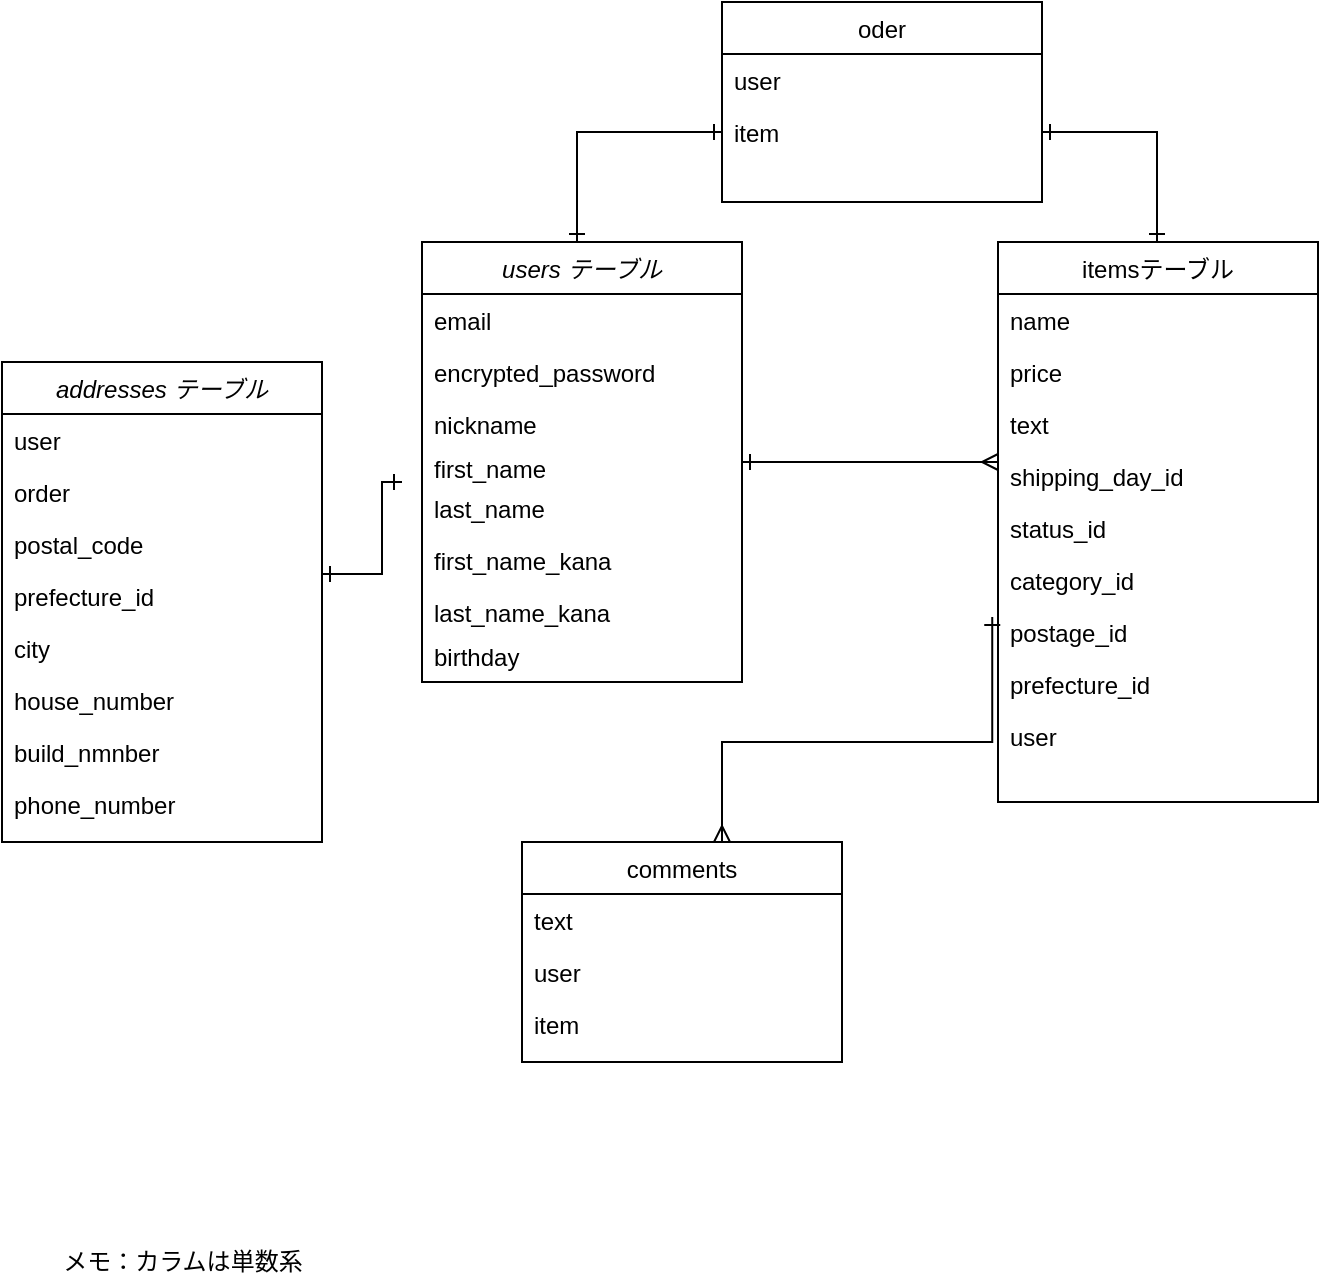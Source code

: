 <mxfile>
    <diagram id="UaRfNkEebDCC0fpTns_X" name="ページ1">
        <mxGraphModel dx="883" dy="782" grid="1" gridSize="10" guides="1" tooltips="1" connect="1" arrows="1" fold="1" page="1" pageScale="1" pageWidth="827" pageHeight="1169" math="0" shadow="0">
            <root>
                <mxCell id="0"/>
                <mxCell id="1" parent="0"/>
                <mxCell id="105" value="users テーブル" style="swimlane;fontStyle=2;align=center;verticalAlign=top;childLayout=stackLayout;horizontal=1;startSize=26;horizontalStack=0;resizeParent=1;resizeLast=0;collapsible=1;marginBottom=0;rounded=0;shadow=0;strokeWidth=1;" vertex="1" parent="1">
                    <mxGeometry x="220" y="120" width="160" height="220" as="geometry">
                        <mxRectangle x="230" y="140" width="160" height="26" as="alternateBounds"/>
                    </mxGeometry>
                </mxCell>
                <mxCell id="106" value="email" style="text;align=left;verticalAlign=top;spacingLeft=4;spacingRight=4;overflow=hidden;rotatable=0;points=[[0,0.5],[1,0.5]];portConstraint=eastwest;" vertex="1" parent="105">
                    <mxGeometry y="26" width="160" height="26" as="geometry"/>
                </mxCell>
                <mxCell id="107" value="encrypted_password" style="text;align=left;verticalAlign=top;spacingLeft=4;spacingRight=4;overflow=hidden;rotatable=0;points=[[0,0.5],[1,0.5]];portConstraint=eastwest;rounded=0;shadow=0;html=0;" vertex="1" parent="105">
                    <mxGeometry y="52" width="160" height="26" as="geometry"/>
                </mxCell>
                <mxCell id="108" value="nickname" style="text;align=left;verticalAlign=top;spacingLeft=4;spacingRight=4;overflow=hidden;rotatable=0;points=[[0,0.5],[1,0.5]];portConstraint=eastwest;rounded=0;shadow=0;html=0;" vertex="1" parent="105">
                    <mxGeometry y="78" width="160" height="26" as="geometry"/>
                </mxCell>
                <mxCell id="109" value="comments" style="swimlane;fontStyle=0;align=center;verticalAlign=top;childLayout=stackLayout;horizontal=1;startSize=26;horizontalStack=0;resizeParent=1;resizeLast=0;collapsible=1;marginBottom=0;rounded=0;shadow=0;strokeWidth=1;" vertex="1" parent="1">
                    <mxGeometry x="270" y="420" width="160" height="110" as="geometry">
                        <mxRectangle x="340" y="380" width="170" height="26" as="alternateBounds"/>
                    </mxGeometry>
                </mxCell>
                <mxCell id="110" value="text" style="text;align=left;verticalAlign=top;spacingLeft=4;spacingRight=4;overflow=hidden;rotatable=0;points=[[0,0.5],[1,0.5]];portConstraint=eastwest;" vertex="1" parent="109">
                    <mxGeometry y="26" width="160" height="26" as="geometry"/>
                </mxCell>
                <mxCell id="111" value="user" style="text;align=left;verticalAlign=top;spacingLeft=4;spacingRight=4;overflow=hidden;rotatable=0;points=[[0,0.5],[1,0.5]];portConstraint=eastwest;" vertex="1" parent="109">
                    <mxGeometry y="52" width="160" height="26" as="geometry"/>
                </mxCell>
                <mxCell id="112" value="item" style="text;align=left;verticalAlign=top;spacingLeft=4;spacingRight=4;overflow=hidden;rotatable=0;points=[[0,0.5],[1,0.5]];portConstraint=eastwest;" vertex="1" parent="109">
                    <mxGeometry y="78" width="160" height="26" as="geometry"/>
                </mxCell>
                <mxCell id="113" value="itemsテーブル" style="swimlane;fontStyle=0;align=center;verticalAlign=top;childLayout=stackLayout;horizontal=1;startSize=26;horizontalStack=0;resizeParent=1;resizeLast=0;collapsible=1;marginBottom=0;rounded=0;shadow=0;strokeWidth=1;" vertex="1" parent="1">
                    <mxGeometry x="508" y="120" width="160" height="280" as="geometry">
                        <mxRectangle x="550" y="140" width="160" height="26" as="alternateBounds"/>
                    </mxGeometry>
                </mxCell>
                <mxCell id="114" value="name" style="text;align=left;verticalAlign=top;spacingLeft=4;spacingRight=4;overflow=hidden;rotatable=0;points=[[0,0.5],[1,0.5]];portConstraint=eastwest;" vertex="1" parent="113">
                    <mxGeometry y="26" width="160" height="26" as="geometry"/>
                </mxCell>
                <mxCell id="116" value="price" style="text;align=left;verticalAlign=top;spacingLeft=4;spacingRight=4;overflow=hidden;rotatable=0;points=[[0,0.5],[1,0.5]];portConstraint=eastwest;rounded=0;shadow=0;html=0;" vertex="1" parent="113">
                    <mxGeometry y="52" width="160" height="26" as="geometry"/>
                </mxCell>
                <mxCell id="117" value="text" style="text;align=left;verticalAlign=top;spacingLeft=4;spacingRight=4;overflow=hidden;rotatable=0;points=[[0,0.5],[1,0.5]];portConstraint=eastwest;rounded=0;shadow=0;html=0;" vertex="1" parent="113">
                    <mxGeometry y="78" width="160" height="26" as="geometry"/>
                </mxCell>
                <mxCell id="118" value="shipping_day_id" style="text;align=left;verticalAlign=top;spacingLeft=4;spacingRight=4;overflow=hidden;rotatable=0;points=[[0,0.5],[1,0.5]];portConstraint=eastwest;rounded=0;shadow=0;html=0;" vertex="1" parent="113">
                    <mxGeometry y="104" width="160" height="26" as="geometry"/>
                </mxCell>
                <mxCell id="119" value="status_id" style="text;align=left;verticalAlign=top;spacingLeft=4;spacingRight=4;overflow=hidden;rotatable=0;points=[[0,0.5],[1,0.5]];portConstraint=eastwest;rounded=0;shadow=0;html=0;" vertex="1" parent="113">
                    <mxGeometry y="130" width="160" height="26" as="geometry"/>
                </mxCell>
                <mxCell id="120" value="category_id" style="text;align=left;verticalAlign=top;spacingLeft=4;spacingRight=4;overflow=hidden;rotatable=0;points=[[0,0.5],[1,0.5]];portConstraint=eastwest;" vertex="1" parent="113">
                    <mxGeometry y="156" width="160" height="26" as="geometry"/>
                </mxCell>
                <mxCell id="122" value="postage_id" style="text;align=left;verticalAlign=top;spacingLeft=4;spacingRight=4;overflow=hidden;rotatable=0;points=[[0,0.5],[1,0.5]];portConstraint=eastwest;rounded=0;shadow=0;html=0;" vertex="1" parent="113">
                    <mxGeometry y="182" width="160" height="26" as="geometry"/>
                </mxCell>
                <mxCell id="142" value="prefecture_id" style="text;align=left;verticalAlign=top;spacingLeft=4;spacingRight=4;overflow=hidden;rotatable=0;points=[[0,0.5],[1,0.5]];portConstraint=eastwest;rounded=0;shadow=0;html=0;" vertex="1" parent="113">
                    <mxGeometry y="208" width="160" height="26" as="geometry"/>
                </mxCell>
                <mxCell id="152" value="user" style="text;align=left;verticalAlign=top;spacingLeft=4;spacingRight=4;overflow=hidden;rotatable=0;points=[[0,0.5],[1,0.5]];portConstraint=eastwest;rounded=0;shadow=0;html=0;" vertex="1" parent="113">
                    <mxGeometry y="234" width="160" height="26" as="geometry"/>
                </mxCell>
                <mxCell id="124" value="" style="endArrow=ERmany;shadow=0;strokeWidth=1;rounded=0;endFill=0;edgeStyle=elbowEdgeStyle;elbow=vertical;startArrow=ERone;startFill=0;" edge="1" parent="1" source="105" target="113">
                    <mxGeometry x="0.5" y="41" relative="1" as="geometry">
                        <mxPoint x="380" y="192" as="sourcePoint"/>
                        <mxPoint x="540" y="192" as="targetPoint"/>
                        <mxPoint x="-40" y="32" as="offset"/>
                    </mxGeometry>
                </mxCell>
                <mxCell id="125" value="addresses テーブル" style="swimlane;fontStyle=2;align=center;verticalAlign=top;childLayout=stackLayout;horizontal=1;startSize=26;horizontalStack=0;resizeParent=1;resizeLast=0;collapsible=1;marginBottom=0;rounded=0;shadow=0;strokeWidth=1;" vertex="1" parent="1">
                    <mxGeometry x="10" y="180" width="160" height="240" as="geometry">
                        <mxRectangle x="230" y="140" width="160" height="26" as="alternateBounds"/>
                    </mxGeometry>
                </mxCell>
                <mxCell id="127" value="user" style="text;align=left;verticalAlign=top;spacingLeft=4;spacingRight=4;overflow=hidden;rotatable=0;points=[[0,0.5],[1,0.5]];portConstraint=eastwest;rounded=0;shadow=0;html=0;" vertex="1" parent="125">
                    <mxGeometry y="26" width="160" height="26" as="geometry"/>
                </mxCell>
                <mxCell id="143" value="order" style="text;align=left;verticalAlign=top;spacingLeft=4;spacingRight=4;overflow=hidden;rotatable=0;points=[[0,0.5],[1,0.5]];portConstraint=eastwest;rounded=0;shadow=0;html=0;" vertex="1" parent="125">
                    <mxGeometry y="52" width="160" height="26" as="geometry"/>
                </mxCell>
                <mxCell id="128" value="postal_code" style="text;align=left;verticalAlign=top;spacingLeft=4;spacingRight=4;overflow=hidden;rotatable=0;points=[[0,0.5],[1,0.5]];portConstraint=eastwest;rounded=0;shadow=0;html=0;" vertex="1" parent="125">
                    <mxGeometry y="78" width="160" height="26" as="geometry"/>
                </mxCell>
                <mxCell id="144" value="prefecture_id" style="text;align=left;verticalAlign=top;spacingLeft=4;spacingRight=4;overflow=hidden;rotatable=0;points=[[0,0.5],[1,0.5]];portConstraint=eastwest;rounded=0;shadow=0;html=0;" vertex="1" parent="125">
                    <mxGeometry y="104" width="160" height="26" as="geometry"/>
                </mxCell>
                <mxCell id="135" value="city" style="text;align=left;verticalAlign=top;spacingLeft=4;spacingRight=4;overflow=hidden;rotatable=0;points=[[0,0.5],[1,0.5]];portConstraint=eastwest;rounded=0;shadow=0;html=0;" vertex="1" parent="125">
                    <mxGeometry y="130" width="160" height="26" as="geometry"/>
                </mxCell>
                <mxCell id="145" value="house_number" style="text;align=left;verticalAlign=top;spacingLeft=4;spacingRight=4;overflow=hidden;rotatable=0;points=[[0,0.5],[1,0.5]];portConstraint=eastwest;rounded=0;shadow=0;html=0;" vertex="1" parent="125">
                    <mxGeometry y="156" width="160" height="26" as="geometry"/>
                </mxCell>
                <mxCell id="146" value="build_nmnber" style="text;align=left;verticalAlign=top;spacingLeft=4;spacingRight=4;overflow=hidden;rotatable=0;points=[[0,0.5],[1,0.5]];portConstraint=eastwest;rounded=0;shadow=0;html=0;" vertex="1" parent="125">
                    <mxGeometry y="182" width="160" height="26" as="geometry"/>
                </mxCell>
                <mxCell id="134" value="phone_number" style="text;align=left;verticalAlign=top;spacingLeft=4;spacingRight=4;overflow=hidden;rotatable=0;points=[[0,0.5],[1,0.5]];portConstraint=eastwest;rounded=0;shadow=0;html=0;" vertex="1" parent="125">
                    <mxGeometry y="208" width="160" height="26" as="geometry"/>
                </mxCell>
                <mxCell id="129" value="first_name" style="text;align=left;verticalAlign=top;spacingLeft=4;spacingRight=4;overflow=hidden;rotatable=0;points=[[0,0.5],[1,0.5]];portConstraint=eastwest;rounded=0;shadow=0;html=0;" vertex="1" parent="1">
                    <mxGeometry x="220" y="220" width="160" height="26" as="geometry"/>
                </mxCell>
                <mxCell id="130" value="last_name" style="text;align=left;verticalAlign=top;spacingLeft=4;spacingRight=4;overflow=hidden;rotatable=0;points=[[0,0.5],[1,0.5]];portConstraint=eastwest;" vertex="1" parent="1">
                    <mxGeometry x="220" y="240" width="160" height="26" as="geometry"/>
                </mxCell>
                <mxCell id="131" value="first_name_kana" style="text;align=left;verticalAlign=top;spacingLeft=4;spacingRight=4;overflow=hidden;rotatable=0;points=[[0,0.5],[1,0.5]];portConstraint=eastwest;rounded=0;shadow=0;html=0;" vertex="1" parent="1">
                    <mxGeometry x="220" y="266" width="160" height="26" as="geometry"/>
                </mxCell>
                <mxCell id="132" value="last_name_kana" style="text;align=left;verticalAlign=top;spacingLeft=4;spacingRight=4;overflow=hidden;rotatable=0;points=[[0,0.5],[1,0.5]];portConstraint=eastwest;rounded=0;shadow=0;html=0;" vertex="1" parent="1">
                    <mxGeometry x="220" y="292" width="160" height="26" as="geometry"/>
                </mxCell>
                <mxCell id="133" value="birthday" style="text;align=left;verticalAlign=top;spacingLeft=4;spacingRight=4;overflow=hidden;rotatable=0;points=[[0,0.5],[1,0.5]];portConstraint=eastwest;rounded=0;shadow=0;html=0;" vertex="1" parent="1">
                    <mxGeometry x="220" y="314" width="160" height="26" as="geometry"/>
                </mxCell>
                <mxCell id="136" value="oder" style="swimlane;fontStyle=0;align=center;verticalAlign=top;childLayout=stackLayout;horizontal=1;startSize=26;horizontalStack=0;resizeParent=1;resizeLast=0;collapsible=1;marginBottom=0;rounded=0;shadow=0;strokeWidth=1;" vertex="1" parent="1">
                    <mxGeometry x="370" width="160" height="100" as="geometry">
                        <mxRectangle x="340" y="380" width="170" height="26" as="alternateBounds"/>
                    </mxGeometry>
                </mxCell>
                <mxCell id="137" value="user" style="text;align=left;verticalAlign=top;spacingLeft=4;spacingRight=4;overflow=hidden;rotatable=0;points=[[0,0.5],[1,0.5]];portConstraint=eastwest;" vertex="1" parent="136">
                    <mxGeometry y="26" width="160" height="26" as="geometry"/>
                </mxCell>
                <mxCell id="138" value="item" style="text;align=left;verticalAlign=top;spacingLeft=4;spacingRight=4;overflow=hidden;rotatable=0;points=[[0,0.5],[1,0.5]];portConstraint=eastwest;" vertex="1" parent="136">
                    <mxGeometry y="52" width="160" height="26" as="geometry"/>
                </mxCell>
                <mxCell id="139" value="" style="endArrow=ERone;shadow=0;strokeWidth=1;rounded=0;endFill=0;edgeStyle=elbowEdgeStyle;elbow=vertical;startArrow=ERone;startFill=0;exitX=1;exitY=0.5;exitDx=0;exitDy=0;" edge="1" parent="1" source="138">
                    <mxGeometry x="0.5" y="41" relative="1" as="geometry">
                        <mxPoint x="588" y="70" as="sourcePoint"/>
                        <mxPoint x="587.5" y="120" as="targetPoint"/>
                        <mxPoint x="-40" y="32" as="offset"/>
                        <Array as="points">
                            <mxPoint x="650" y="65"/>
                            <mxPoint x="547.5" y="75"/>
                        </Array>
                    </mxGeometry>
                </mxCell>
                <mxCell id="140" value="" style="endArrow=ERmany;shadow=0;strokeWidth=1;rounded=0;endFill=0;edgeStyle=elbowEdgeStyle;elbow=vertical;startArrow=ERone;startFill=0;exitX=-0.018;exitY=0.212;exitDx=0;exitDy=0;exitPerimeter=0;" edge="1" parent="1" source="122">
                    <mxGeometry x="0.5" y="41" relative="1" as="geometry">
                        <mxPoint x="500" y="360" as="sourcePoint"/>
                        <mxPoint x="370" y="420.0" as="targetPoint"/>
                        <mxPoint x="-40" y="32" as="offset"/>
                        <Array as="points">
                            <mxPoint x="410" y="370"/>
                            <mxPoint x="330" y="375"/>
                        </Array>
                    </mxGeometry>
                </mxCell>
                <mxCell id="148" value="" style="endArrow=ERone;shadow=0;strokeWidth=1;rounded=0;endFill=0;edgeStyle=elbowEdgeStyle;elbow=horizontal;startArrow=ERone;startFill=0;entryX=1;entryY=0.077;entryDx=0;entryDy=0;entryPerimeter=0;" edge="1" parent="1" target="144">
                    <mxGeometry x="0.5" y="41" relative="1" as="geometry">
                        <mxPoint x="210" y="240" as="sourcePoint"/>
                        <mxPoint x="190" y="296" as="targetPoint"/>
                        <mxPoint x="-40" y="32" as="offset"/>
                        <Array as="points">
                            <mxPoint x="200" y="270"/>
                            <mxPoint x="150" y="251"/>
                        </Array>
                    </mxGeometry>
                </mxCell>
                <mxCell id="149" value="" style="endArrow=ERone;shadow=0;strokeWidth=1;rounded=0;endFill=0;edgeStyle=elbowEdgeStyle;elbow=vertical;startArrow=ERone;startFill=0;" edge="1" parent="1">
                    <mxGeometry x="0.5" y="41" relative="1" as="geometry">
                        <mxPoint x="370" y="65" as="sourcePoint"/>
                        <mxPoint x="297.5" y="120" as="targetPoint"/>
                        <mxPoint x="-40" y="32" as="offset"/>
                        <Array as="points">
                            <mxPoint x="360" y="65"/>
                            <mxPoint x="257.5" y="75"/>
                        </Array>
                    </mxGeometry>
                </mxCell>
                <mxCell id="150" value="メモ：カラムは単数系" style="text;html=1;align=center;verticalAlign=middle;resizable=0;points=[];autosize=1;" vertex="1" parent="1">
                    <mxGeometry x="35" y="620" width="130" height="20" as="geometry"/>
                </mxCell>
            </root>
        </mxGraphModel>
    </diagram>
</mxfile>